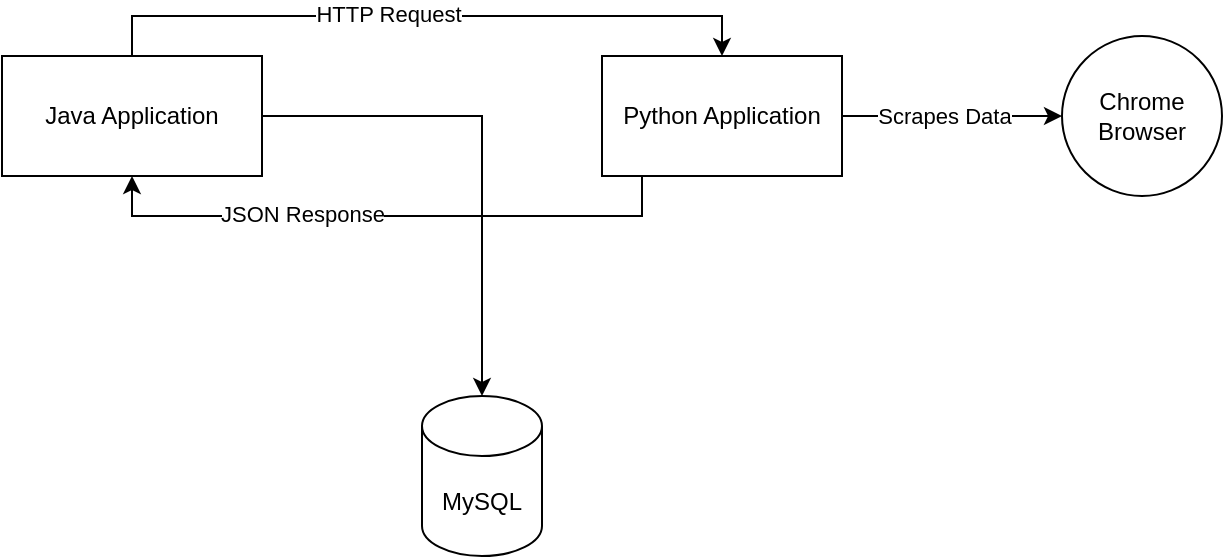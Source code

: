 <mxfile version="14.7.7" type="device" pages="4"><diagram id="j6eg06Uaox_VQVGSJLAb" name="High Level"><mxGraphModel dx="1566" dy="709" grid="1" gridSize="10" guides="1" tooltips="1" connect="1" arrows="1" fold="1" page="1" pageScale="1" pageWidth="827" pageHeight="1169" math="0" shadow="0"><root><mxCell id="0"/><mxCell id="1" parent="0"/><mxCell id="M72qLQbTzokj-6iKXf7d-5" style="edgeStyle=orthogonalEdgeStyle;rounded=0;orthogonalLoop=1;jettySize=auto;html=1;entryX=0.5;entryY=0;entryDx=0;entryDy=0;" edge="1" parent="1" source="M72qLQbTzokj-6iKXf7d-1" target="M72qLQbTzokj-6iKXf7d-2"><mxGeometry relative="1" as="geometry"><Array as="points"><mxPoint x="145" y="130"/><mxPoint x="440" y="130"/></Array></mxGeometry></mxCell><mxCell id="M72qLQbTzokj-6iKXf7d-6" value="HTTP Request" style="edgeLabel;html=1;align=center;verticalAlign=middle;resizable=0;points=[];" vertex="1" connectable="0" parent="M72qLQbTzokj-6iKXf7d-5"><mxGeometry x="-0.115" y="1" relative="1" as="geometry"><mxPoint as="offset"/></mxGeometry></mxCell><mxCell id="M72qLQbTzokj-6iKXf7d-13" style="edgeStyle=orthogonalEdgeStyle;rounded=0;orthogonalLoop=1;jettySize=auto;html=1;entryX=0.5;entryY=0;entryDx=0;entryDy=0;entryPerimeter=0;" edge="1" parent="1" source="M72qLQbTzokj-6iKXf7d-1" target="M72qLQbTzokj-6iKXf7d-11"><mxGeometry relative="1" as="geometry"><Array as="points"><mxPoint x="320" y="180"/><mxPoint x="320" y="320"/></Array></mxGeometry></mxCell><mxCell id="M72qLQbTzokj-6iKXf7d-1" value="Java Application" style="rounded=0;whiteSpace=wrap;html=1;" vertex="1" parent="1"><mxGeometry x="80" y="150" width="130" height="60" as="geometry"/></mxCell><mxCell id="M72qLQbTzokj-6iKXf7d-9" style="edgeStyle=orthogonalEdgeStyle;rounded=0;orthogonalLoop=1;jettySize=auto;html=1;entryX=0.5;entryY=1;entryDx=0;entryDy=0;" edge="1" parent="1" source="M72qLQbTzokj-6iKXf7d-2" target="M72qLQbTzokj-6iKXf7d-1"><mxGeometry relative="1" as="geometry"><Array as="points"><mxPoint x="400" y="230"/><mxPoint x="145" y="230"/></Array></mxGeometry></mxCell><mxCell id="M72qLQbTzokj-6iKXf7d-10" value="JSON Response" style="edgeLabel;html=1;align=center;verticalAlign=middle;resizable=0;points=[];" vertex="1" connectable="0" parent="M72qLQbTzokj-6iKXf7d-9"><mxGeometry x="0.2" y="-1" relative="1" as="geometry"><mxPoint x="-13" as="offset"/></mxGeometry></mxCell><mxCell id="M72qLQbTzokj-6iKXf7d-2" value="Python Application" style="rounded=0;whiteSpace=wrap;html=1;" vertex="1" parent="1"><mxGeometry x="380" y="150" width="120" height="60" as="geometry"/></mxCell><mxCell id="M72qLQbTzokj-6iKXf7d-15" style="edgeStyle=orthogonalEdgeStyle;rounded=0;orthogonalLoop=1;jettySize=auto;html=1;exitX=1;exitY=0.5;exitDx=0;exitDy=0;" edge="1" parent="1" source="M72qLQbTzokj-6iKXf7d-2" target="M72qLQbTzokj-6iKXf7d-4"><mxGeometry relative="1" as="geometry"/></mxCell><mxCell id="M72qLQbTzokj-6iKXf7d-16" value="Scrapes Data" style="edgeLabel;html=1;align=center;verticalAlign=middle;resizable=0;points=[];" vertex="1" connectable="0" parent="M72qLQbTzokj-6iKXf7d-15"><mxGeometry x="0.339" relative="1" as="geometry"><mxPoint x="-23" as="offset"/></mxGeometry></mxCell><mxCell id="M72qLQbTzokj-6iKXf7d-4" value="Chrome Browser" style="ellipse;whiteSpace=wrap;html=1;aspect=fixed;" vertex="1" parent="1"><mxGeometry x="610" y="140" width="80" height="80" as="geometry"/></mxCell><mxCell id="M72qLQbTzokj-6iKXf7d-11" value="MySQL" style="shape=cylinder3;whiteSpace=wrap;html=1;boundedLbl=1;backgroundOutline=1;size=15;" vertex="1" parent="1"><mxGeometry x="290" y="320" width="60" height="80" as="geometry"/></mxCell></root></mxGraphModel></diagram><diagram id="ZjR83koyASVmU4YI2mMf" name="Java Application"><mxGraphModel dx="1305" dy="591" grid="1" gridSize="10" guides="1" tooltips="1" connect="1" arrows="1" fold="1" page="1" pageScale="1" pageWidth="827" pageHeight="1169" math="0" shadow="0"><root><mxCell id="OZZ3YiSHPyAxviNFyBEb-0"/><mxCell id="OZZ3YiSHPyAxviNFyBEb-1" parent="OZZ3YiSHPyAxviNFyBEb-0"/><mxCell id="OZZ3YiSHPyAxviNFyBEb-2" value="" style="rounded=0;whiteSpace=wrap;html=1;" vertex="1" parent="OZZ3YiSHPyAxviNFyBEb-1"><mxGeometry x="230" y="90" width="270" height="390" as="geometry"/></mxCell><mxCell id="OZZ3YiSHPyAxviNFyBEb-3" value="Request to get all links of a car model" style="rounded=0;whiteSpace=wrap;html=1;" vertex="1" parent="OZZ3YiSHPyAxviNFyBEb-1"><mxGeometry x="240" y="130" width="250" height="40" as="geometry"/></mxCell><mxCell id="OZZ3YiSHPyAxviNFyBEb-4" value="Request to scrape data for every link" style="rounded=0;whiteSpace=wrap;html=1;" vertex="1" parent="OZZ3YiSHPyAxviNFyBEb-1"><mxGeometry x="240" y="280" width="250" height="40" as="geometry"/></mxCell><mxCell id="OZZ3YiSHPyAxviNFyBEb-5" value="Validate scraped response" style="rounded=0;whiteSpace=wrap;html=1;" vertex="1" parent="OZZ3YiSHPyAxviNFyBEb-1"><mxGeometry x="240" y="330" width="250" height="40" as="geometry"/></mxCell><mxCell id="OZZ3YiSHPyAxviNFyBEb-6" value="Update every link's fetched status in DB" style="rounded=0;whiteSpace=wrap;html=1;" vertex="1" parent="OZZ3YiSHPyAxviNFyBEb-1"><mxGeometry x="240" y="430" width="250" height="40" as="geometry"/></mxCell><mxCell id="OZZ3YiSHPyAxviNFyBEb-7" value="Fetch links from DB based on conditions" style="rounded=0;whiteSpace=wrap;html=1;" vertex="1" parent="OZZ3YiSHPyAxviNFyBEb-1"><mxGeometry x="240" y="230" width="250" height="40" as="geometry"/></mxCell><mxCell id="OZZ3YiSHPyAxviNFyBEb-8" value="Save all new links to the DB" style="rounded=0;whiteSpace=wrap;html=1;" vertex="1" parent="OZZ3YiSHPyAxviNFyBEb-1"><mxGeometry x="240" y="180" width="250" height="40" as="geometry"/></mxCell><mxCell id="OZZ3YiSHPyAxviNFyBEb-9" value="Java Application" style="text;html=1;strokeColor=none;fillColor=none;align=center;verticalAlign=middle;whiteSpace=wrap;rounded=0;" vertex="1" parent="OZZ3YiSHPyAxviNFyBEb-1"><mxGeometry x="312.5" y="100" width="105" height="20" as="geometry"/></mxCell><mxCell id="OZZ3YiSHPyAxviNFyBEb-10" value="Save scraped data to DB" style="rounded=0;whiteSpace=wrap;html=1;" vertex="1" parent="OZZ3YiSHPyAxviNFyBEb-1"><mxGeometry x="240" y="380" width="250" height="40" as="geometry"/></mxCell></root></mxGraphModel></diagram><diagram id="QsUCceo7sTMsn0Koa3zA" name="Python Application"><mxGraphModel dx="1305" dy="591" grid="1" gridSize="10" guides="1" tooltips="1" connect="1" arrows="1" fold="1" page="1" pageScale="1" pageWidth="827" pageHeight="1169" math="0" shadow="0"><root><mxCell id="ZCt8N43qZd2A4retqO4j-0"/><mxCell id="ZCt8N43qZd2A4retqO4j-1" parent="ZCt8N43qZd2A4retqO4j-0"/><mxCell id="ZCt8N43qZd2A4retqO4j-2" value="" style="rounded=0;whiteSpace=wrap;html=1;" vertex="1" parent="ZCt8N43qZd2A4retqO4j-1"><mxGeometry x="190" y="130" width="330" height="230" as="geometry"/></mxCell><mxCell id="ZCt8N43qZd2A4retqO4j-3" value="POST method that scrapes all links of a given model" style="rounded=0;whiteSpace=wrap;html=1;" vertex="1" parent="ZCt8N43qZd2A4retqO4j-1"><mxGeometry x="200" y="180" width="310" height="50" as="geometry"/></mxCell><mxCell id="ZCt8N43qZd2A4retqO4j-4" value="Python Application" style="text;html=1;strokeColor=none;fillColor=none;align=center;verticalAlign=middle;whiteSpace=wrap;rounded=0;" vertex="1" parent="ZCt8N43qZd2A4retqO4j-1"><mxGeometry x="280" y="150" width="150" height="20" as="geometry"/></mxCell><mxCell id="ZCt8N43qZd2A4retqO4j-5" value="POST method that scrapes full details from a car link" style="rounded=0;whiteSpace=wrap;html=1;" vertex="1" parent="ZCt8N43qZd2A4retqO4j-1"><mxGeometry x="200" y="240" width="310" height="50" as="geometry"/></mxCell><mxCell id="ZCt8N43qZd2A4retqO4j-6" value="GET method that fetches all car brands and makes" style="rounded=0;whiteSpace=wrap;html=1;" vertex="1" parent="ZCt8N43qZd2A4retqO4j-1"><mxGeometry x="200" y="300" width="310" height="50" as="geometry"/></mxCell></root></mxGraphModel></diagram><diagram id="wyK9S2V-zlSlo5LdQXd-" name="Full Architecture"><mxGraphModel dx="2237" dy="2182" grid="1" gridSize="10" guides="1" tooltips="1" connect="1" arrows="1" fold="1" page="1" pageScale="1" pageWidth="827" pageHeight="1169" math="0" shadow="0"><root><mxCell id="BodysjX7DeIIllbeZ8Mv-0"/><mxCell id="BodysjX7DeIIllbeZ8Mv-1" parent="BodysjX7DeIIllbeZ8Mv-0"/><mxCell id="VwoV1YlQIJGz-XmbF7rn-23" style="edgeStyle=orthogonalEdgeStyle;rounded=0;orthogonalLoop=1;jettySize=auto;html=1;entryX=-0.006;entryY=0.465;entryDx=0;entryDy=0;entryPerimeter=0;strokeWidth=2.5;" edge="1" parent="BodysjX7DeIIllbeZ8Mv-1" source="VwoV1YlQIJGz-XmbF7rn-0" target="VwoV1YlQIJGz-XmbF7rn-17"><mxGeometry relative="1" as="geometry"/></mxCell><mxCell id="VwoV1YlQIJGz-XmbF7rn-0" value="" style="rounded=0;whiteSpace=wrap;html=1;" vertex="1" parent="BodysjX7DeIIllbeZ8Mv-1"><mxGeometry x="424" y="-339" width="330" height="220" as="geometry"/></mxCell><mxCell id="VwoV1YlQIJGz-XmbF7rn-1" value="POST method that scrapes all links of a given model" style="rounded=0;whiteSpace=wrap;html=1;" vertex="1" parent="BodysjX7DeIIllbeZ8Mv-1"><mxGeometry x="434" y="-299" width="310" height="50" as="geometry"/></mxCell><mxCell id="VwoV1YlQIJGz-XmbF7rn-2" value="Python Application" style="text;html=1;strokeColor=none;fillColor=none;align=center;verticalAlign=middle;whiteSpace=wrap;rounded=0;" vertex="1" parent="BodysjX7DeIIllbeZ8Mv-1"><mxGeometry x="514" y="-329" width="150" height="20" as="geometry"/></mxCell><mxCell id="VwoV1YlQIJGz-XmbF7rn-3" value="POST method that scrapes full details from a car link" style="rounded=0;whiteSpace=wrap;html=1;" vertex="1" parent="BodysjX7DeIIllbeZ8Mv-1"><mxGeometry x="434" y="-239" width="310" height="50" as="geometry"/></mxCell><mxCell id="VwoV1YlQIJGz-XmbF7rn-4" value="GET method that fetches all car brands and makes" style="rounded=0;whiteSpace=wrap;html=1;" vertex="1" parent="BodysjX7DeIIllbeZ8Mv-1"><mxGeometry x="434" y="-179" width="310" height="50" as="geometry"/></mxCell><mxCell id="VwoV1YlQIJGz-XmbF7rn-17" value="" style="rounded=0;whiteSpace=wrap;html=1;" vertex="1" parent="BodysjX7DeIIllbeZ8Mv-1"><mxGeometry x="980" y="-299" width="220" height="150" as="geometry"/></mxCell><mxCell id="VwoV1YlQIJGz-XmbF7rn-18" value="Chrome Browser Driver" style="text;html=1;strokeColor=none;fillColor=none;align=center;verticalAlign=middle;whiteSpace=wrap;rounded=0;" vertex="1" parent="BodysjX7DeIIllbeZ8Mv-1"><mxGeometry x="1020" y="-279" width="140" height="20" as="geometry"/></mxCell><mxCell id="VwoV1YlQIJGz-XmbF7rn-20" value="www.echopark.com" style="rounded=0;whiteSpace=wrap;html=1;" vertex="1" parent="BodysjX7DeIIllbeZ8Mv-1"><mxGeometry x="990" y="-249" width="200" height="40" as="geometry"/></mxCell><mxCell id="VwoV1YlQIJGz-XmbF7rn-22" value="some website" style="rounded=0;whiteSpace=wrap;html=1;" vertex="1" parent="BodysjX7DeIIllbeZ8Mv-1"><mxGeometry x="990" y="-199" width="200" height="40" as="geometry"/></mxCell><mxCell id="VwoV1YlQIJGz-XmbF7rn-24" style="edgeStyle=orthogonalEdgeStyle;rounded=0;orthogonalLoop=1;jettySize=auto;html=1;entryX=0.056;entryY=0.014;entryDx=0;entryDy=0;entryPerimeter=0;strokeWidth=2.5;" edge="1" parent="BodysjX7DeIIllbeZ8Mv-1" source="VwoV1YlQIJGz-XmbF7rn-1" target="VwoV1YlQIJGz-XmbF7rn-20"><mxGeometry relative="1" as="geometry"/></mxCell><mxCell id="VwoV1YlQIJGz-XmbF7rn-25" style="edgeStyle=orthogonalEdgeStyle;rounded=0;orthogonalLoop=1;jettySize=auto;html=1;entryX=0;entryY=0.75;entryDx=0;entryDy=0;strokeWidth=2.5;" edge="1" parent="BodysjX7DeIIllbeZ8Mv-1" source="VwoV1YlQIJGz-XmbF7rn-3" target="VwoV1YlQIJGz-XmbF7rn-20"><mxGeometry relative="1" as="geometry"><Array as="points"><mxPoint x="920" y="-214"/><mxPoint x="920" y="-219"/></Array></mxGeometry></mxCell><mxCell id="VwoV1YlQIJGz-XmbF7rn-26" style="edgeStyle=orthogonalEdgeStyle;rounded=0;orthogonalLoop=1;jettySize=auto;html=1;strokeWidth=2.5;" edge="1" parent="BodysjX7DeIIllbeZ8Mv-1" source="VwoV1YlQIJGz-XmbF7rn-4" target="VwoV1YlQIJGz-XmbF7rn-22"><mxGeometry relative="1" as="geometry"/></mxCell><mxCell id="4S_AWpIlEvvo7nvHaOdH-11" style="edgeStyle=orthogonalEdgeStyle;rounded=0;orthogonalLoop=1;jettySize=auto;html=1;entryX=0.5;entryY=0;entryDx=0;entryDy=0;strokeWidth=2.5;" edge="1" parent="BodysjX7DeIIllbeZ8Mv-1" source="4S_AWpIlEvvo7nvHaOdH-0" target="VwoV1YlQIJGz-XmbF7rn-0"><mxGeometry relative="1" as="geometry"/></mxCell><mxCell id="4S_AWpIlEvvo7nvHaOdH-27" value="&amp;lt;domain_name&amp;gt;:&amp;lt;port&amp;gt;" style="edgeLabel;html=1;align=center;verticalAlign=middle;resizable=0;points=[];fontStyle=1" vertex="1" connectable="0" parent="4S_AWpIlEvvo7nvHaOdH-11"><mxGeometry x="-0.138" y="-1" relative="1" as="geometry"><mxPoint as="offset"/></mxGeometry></mxCell><mxCell id="4S_AWpIlEvvo7nvHaOdH-0" value="" style="rounded=0;whiteSpace=wrap;html=1;" vertex="1" parent="BodysjX7DeIIllbeZ8Mv-1"><mxGeometry x="454" y="-929" width="270" height="500" as="geometry"/></mxCell><mxCell id="4S_AWpIlEvvo7nvHaOdH-12" style="edgeStyle=orthogonalEdgeStyle;rounded=0;orthogonalLoop=1;jettySize=auto;html=1;entryX=0;entryY=0.5;entryDx=0;entryDy=0;strokeWidth=2.5;" edge="1" parent="BodysjX7DeIIllbeZ8Mv-1" source="4S_AWpIlEvvo7nvHaOdH-1" target="VwoV1YlQIJGz-XmbF7rn-1"><mxGeometry relative="1" as="geometry"><Array as="points"><mxPoint x="414" y="-759"/><mxPoint x="414" y="-274"/></Array></mxGeometry></mxCell><mxCell id="4S_AWpIlEvvo7nvHaOdH-1" value="Request to get all links of a car model" style="rounded=0;whiteSpace=wrap;html=1;" vertex="1" parent="BodysjX7DeIIllbeZ8Mv-1"><mxGeometry x="464" y="-779" width="250" height="40" as="geometry"/></mxCell><mxCell id="4S_AWpIlEvvo7nvHaOdH-13" style="edgeStyle=orthogonalEdgeStyle;rounded=0;orthogonalLoop=1;jettySize=auto;html=1;entryX=0;entryY=0.5;entryDx=0;entryDy=0;strokeWidth=2.5;" edge="1" parent="BodysjX7DeIIllbeZ8Mv-1" source="4S_AWpIlEvvo7nvHaOdH-2" target="VwoV1YlQIJGz-XmbF7rn-3"><mxGeometry relative="1" as="geometry"><Array as="points"><mxPoint x="380" y="-609"/><mxPoint x="380" y="-214"/></Array></mxGeometry></mxCell><mxCell id="4S_AWpIlEvvo7nvHaOdH-2" value="Request to scrape data for every link" style="rounded=0;whiteSpace=wrap;html=1;" vertex="1" parent="BodysjX7DeIIllbeZ8Mv-1"><mxGeometry x="464" y="-629" width="250" height="40" as="geometry"/></mxCell><mxCell id="4S_AWpIlEvvo7nvHaOdH-3" value="Validate scraped response" style="rounded=0;whiteSpace=wrap;html=1;" vertex="1" parent="BodysjX7DeIIllbeZ8Mv-1"><mxGeometry x="464" y="-579" width="250" height="40" as="geometry"/></mxCell><mxCell id="4S_AWpIlEvvo7nvHaOdH-26" style="edgeStyle=orthogonalEdgeStyle;rounded=0;orthogonalLoop=1;jettySize=auto;html=1;entryX=0;entryY=0.5;entryDx=0;entryDy=0;strokeWidth=2.5;" edge="1" parent="BodysjX7DeIIllbeZ8Mv-1" source="4S_AWpIlEvvo7nvHaOdH-4" target="4S_AWpIlEvvo7nvHaOdH-20"><mxGeometry relative="1" as="geometry"><Array as="points"><mxPoint x="840" y="-459"/><mxPoint x="840" y="-784"/></Array></mxGeometry></mxCell><mxCell id="4S_AWpIlEvvo7nvHaOdH-4" value="Update every link's fetched status in DB" style="rounded=0;whiteSpace=wrap;html=1;" vertex="1" parent="BodysjX7DeIIllbeZ8Mv-1"><mxGeometry x="464" y="-479" width="250" height="40" as="geometry"/></mxCell><mxCell id="4S_AWpIlEvvo7nvHaOdH-5" value="Fetch links from DB based on conditions" style="rounded=0;whiteSpace=wrap;html=1;" vertex="1" parent="BodysjX7DeIIllbeZ8Mv-1"><mxGeometry x="464" y="-679" width="250" height="40" as="geometry"/></mxCell><mxCell id="4S_AWpIlEvvo7nvHaOdH-6" value="Save all new links to the DB" style="rounded=0;whiteSpace=wrap;html=1;" vertex="1" parent="BodysjX7DeIIllbeZ8Mv-1"><mxGeometry x="464" y="-729" width="250" height="40" as="geometry"/></mxCell><mxCell id="4S_AWpIlEvvo7nvHaOdH-7" value="Java Application" style="text;html=1;strokeColor=none;fillColor=none;align=center;verticalAlign=middle;whiteSpace=wrap;rounded=0;" vertex="1" parent="BodysjX7DeIIllbeZ8Mv-1"><mxGeometry x="536.5" y="-919" width="105" height="20" as="geometry"/></mxCell><mxCell id="4S_AWpIlEvvo7nvHaOdH-8" value="Save scraped data to DB" style="rounded=0;whiteSpace=wrap;html=1;" vertex="1" parent="BodysjX7DeIIllbeZ8Mv-1"><mxGeometry x="464" y="-529" width="250" height="40" as="geometry"/></mxCell><mxCell id="4S_AWpIlEvvo7nvHaOdH-16" style="edgeStyle=orthogonalEdgeStyle;rounded=0;orthogonalLoop=1;jettySize=auto;html=1;entryX=0;entryY=0.5;entryDx=0;entryDy=0;strokeWidth=2.5;" edge="1" parent="BodysjX7DeIIllbeZ8Mv-1" source="4S_AWpIlEvvo7nvHaOdH-14" target="VwoV1YlQIJGz-XmbF7rn-4"><mxGeometry relative="1" as="geometry"><Array as="points"><mxPoint x="400" y="-859"/><mxPoint x="400" y="-154"/></Array></mxGeometry></mxCell><mxCell id="4S_AWpIlEvvo7nvHaOdH-14" value="Request all car brands and models" style="rounded=0;whiteSpace=wrap;html=1;" vertex="1" parent="BodysjX7DeIIllbeZ8Mv-1"><mxGeometry x="464" y="-879" width="250" height="40" as="geometry"/></mxCell><mxCell id="4S_AWpIlEvvo7nvHaOdH-15" value="Save all static brands data to DB" style="rounded=0;whiteSpace=wrap;html=1;" vertex="1" parent="BodysjX7DeIIllbeZ8Mv-1"><mxGeometry x="464" y="-829" width="250" height="40" as="geometry"/></mxCell><mxCell id="4S_AWpIlEvvo7nvHaOdH-17" value="" style="shape=cylinder3;whiteSpace=wrap;html=1;boundedLbl=1;backgroundOutline=1;size=15;" vertex="1" parent="BodysjX7DeIIllbeZ8Mv-1"><mxGeometry x="980" y="-859" width="280" height="210" as="geometry"/></mxCell><mxCell id="4S_AWpIlEvvo7nvHaOdH-18" value="EchoPark DB" style="text;html=1;strokeColor=none;fillColor=none;align=center;verticalAlign=middle;whiteSpace=wrap;rounded=0;" vertex="1" parent="BodysjX7DeIIllbeZ8Mv-1"><mxGeometry x="1082.5" y="-853" width="75" height="20" as="geometry"/></mxCell><mxCell id="4S_AWpIlEvvo7nvHaOdH-20" value="All links fetched so far" style="rounded=0;whiteSpace=wrap;html=1;" vertex="1" parent="BodysjX7DeIIllbeZ8Mv-1"><mxGeometry x="990" y="-799" width="260" height="30" as="geometry"/></mxCell><mxCell id="4S_AWpIlEvvo7nvHaOdH-22" value="All VIN numbers only fetched so far" style="rounded=0;whiteSpace=wrap;html=1;" vertex="1" parent="BodysjX7DeIIllbeZ8Mv-1"><mxGeometry x="990" y="-759" width="260" height="30" as="geometry"/></mxCell><mxCell id="4S_AWpIlEvvo7nvHaOdH-23" value="Details of a car identified by a VIN" style="rounded=0;whiteSpace=wrap;html=1;" vertex="1" parent="BodysjX7DeIIllbeZ8Mv-1"><mxGeometry x="990" y="-719" width="260" height="30" as="geometry"/></mxCell><mxCell id="4S_AWpIlEvvo7nvHaOdH-21" style="edgeStyle=orthogonalEdgeStyle;rounded=0;orthogonalLoop=1;jettySize=auto;html=1;entryX=0;entryY=0.5;entryDx=0;entryDy=0;strokeWidth=2.5;" edge="1" parent="BodysjX7DeIIllbeZ8Mv-1" source="4S_AWpIlEvvo7nvHaOdH-6" target="4S_AWpIlEvvo7nvHaOdH-20"><mxGeometry relative="1" as="geometry"><Array as="points"><mxPoint x="840" y="-709"/><mxPoint x="840" y="-784"/></Array></mxGeometry></mxCell><mxCell id="4S_AWpIlEvvo7nvHaOdH-25" style="edgeStyle=orthogonalEdgeStyle;rounded=0;orthogonalLoop=1;jettySize=auto;html=1;entryX=0;entryY=0.5;entryDx=0;entryDy=0;strokeWidth=2.5;exitX=1;exitY=0.5;exitDx=0;exitDy=0;" edge="1" parent="BodysjX7DeIIllbeZ8Mv-1" source="4S_AWpIlEvvo7nvHaOdH-8" target="4S_AWpIlEvvo7nvHaOdH-23"><mxGeometry relative="1" as="geometry"><Array as="points"><mxPoint x="740" y="-509"/><mxPoint x="740" y="-559"/><mxPoint x="870" y="-559"/><mxPoint x="870" y="-704"/></Array></mxGeometry></mxCell><mxCell id="4S_AWpIlEvvo7nvHaOdH-24" style="edgeStyle=orthogonalEdgeStyle;rounded=0;orthogonalLoop=1;jettySize=auto;html=1;entryX=0;entryY=0.5;entryDx=0;entryDy=0;strokeWidth=2.5;exitX=1;exitY=0.5;exitDx=0;exitDy=0;" edge="1" parent="BodysjX7DeIIllbeZ8Mv-1" source="4S_AWpIlEvvo7nvHaOdH-8" target="4S_AWpIlEvvo7nvHaOdH-22"><mxGeometry relative="1" as="geometry"><Array as="points"><mxPoint x="740" y="-509"/><mxPoint x="740" y="-559"/><mxPoint x="860" y="-559"/><mxPoint x="860" y="-744"/></Array></mxGeometry></mxCell><mxCell id="4S_AWpIlEvvo7nvHaOdH-28" value="" style="shape=cylinder3;whiteSpace=wrap;html=1;boundedLbl=1;backgroundOutline=1;size=15;" vertex="1" parent="BodysjX7DeIIllbeZ8Mv-1"><mxGeometry x="830" y="-1049" width="200" height="100" as="geometry"/></mxCell><mxCell id="4S_AWpIlEvvo7nvHaOdH-29" value="Static DB" style="text;html=1;strokeColor=none;fillColor=none;align=center;verticalAlign=middle;whiteSpace=wrap;rounded=0;" vertex="1" parent="BodysjX7DeIIllbeZ8Mv-1"><mxGeometry x="897.5" y="-1043" width="65" height="20" as="geometry"/></mxCell><mxCell id="4S_AWpIlEvvo7nvHaOdH-30" value="All car brands and models" style="rounded=0;whiteSpace=wrap;html=1;" vertex="1" parent="BodysjX7DeIIllbeZ8Mv-1"><mxGeometry x="841.25" y="-1009" width="177.5" height="40" as="geometry"/></mxCell><mxCell id="4S_AWpIlEvvo7nvHaOdH-31" style="edgeStyle=orthogonalEdgeStyle;rounded=0;orthogonalLoop=1;jettySize=auto;html=1;entryX=0;entryY=0.5;entryDx=0;entryDy=0;strokeWidth=2.5;" edge="1" parent="BodysjX7DeIIllbeZ8Mv-1" source="4S_AWpIlEvvo7nvHaOdH-15" target="4S_AWpIlEvvo7nvHaOdH-30"><mxGeometry relative="1" as="geometry"/></mxCell></root></mxGraphModel></diagram></mxfile>